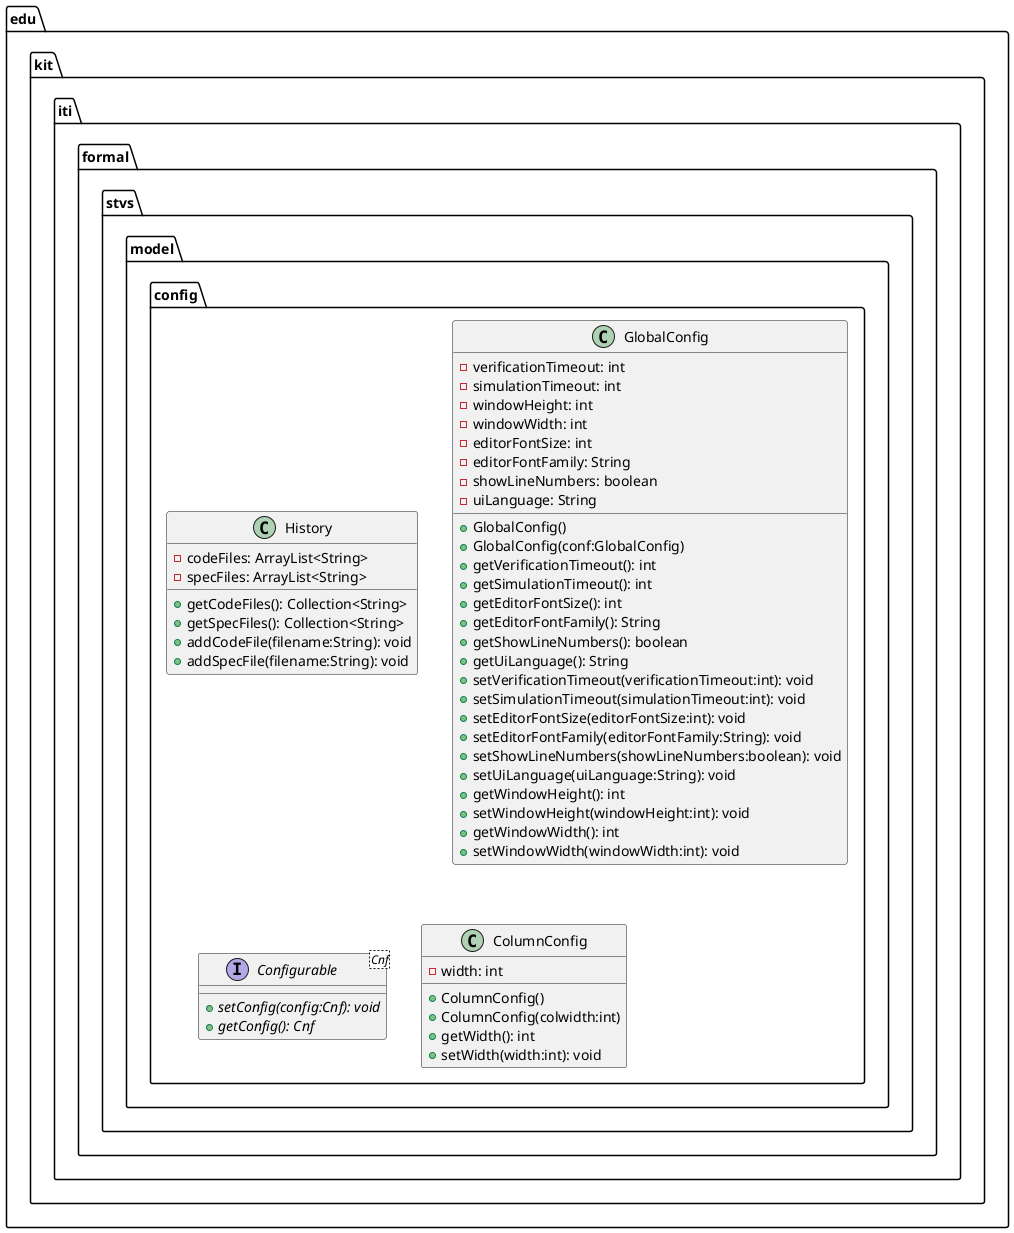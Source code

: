 @startuml

    namespace edu.kit.iti.formal.stvs.model.config {

        class History {
            -codeFiles: ArrayList<String>
            -specFiles: ArrayList<String>
            +getCodeFiles(): Collection<String>
            +getSpecFiles(): Collection<String>
            +addCodeFile(filename:String): void
            +addSpecFile(filename:String): void
        }

        class GlobalConfig {
            -verificationTimeout: int
            -simulationTimeout: int
            -windowHeight: int
            -windowWidth: int
            -editorFontSize: int
            -editorFontFamily: String
            -showLineNumbers: boolean
            -uiLanguage: String
            +GlobalConfig()
            +GlobalConfig(conf:GlobalConfig)
            +getVerificationTimeout(): int
            +getSimulationTimeout(): int
            +getEditorFontSize(): int
            +getEditorFontFamily(): String
            +getShowLineNumbers(): boolean
            +getUiLanguage(): String
            +setVerificationTimeout(verificationTimeout:int): void
            +setSimulationTimeout(simulationTimeout:int): void
            +setEditorFontSize(editorFontSize:int): void
            +setEditorFontFamily(editorFontFamily:String): void
            +setShowLineNumbers(showLineNumbers:boolean): void
            +setUiLanguage(uiLanguage:String): void
            +getWindowHeight(): int
            +setWindowHeight(windowHeight:int): void
            +getWindowWidth(): int
            +setWindowWidth(windowWidth:int): void
        }

        interface Configurable<Cnf> {
            {abstract} +setConfig(config:Cnf): void
            {abstract} +getConfig(): Cnf
        }

        class ColumnConfig {
            -width: int
            +ColumnConfig()
            +ColumnConfig(colwidth:int)
            +getWidth(): int
            +setWidth(width:int): void
        }

    }

@enduml
